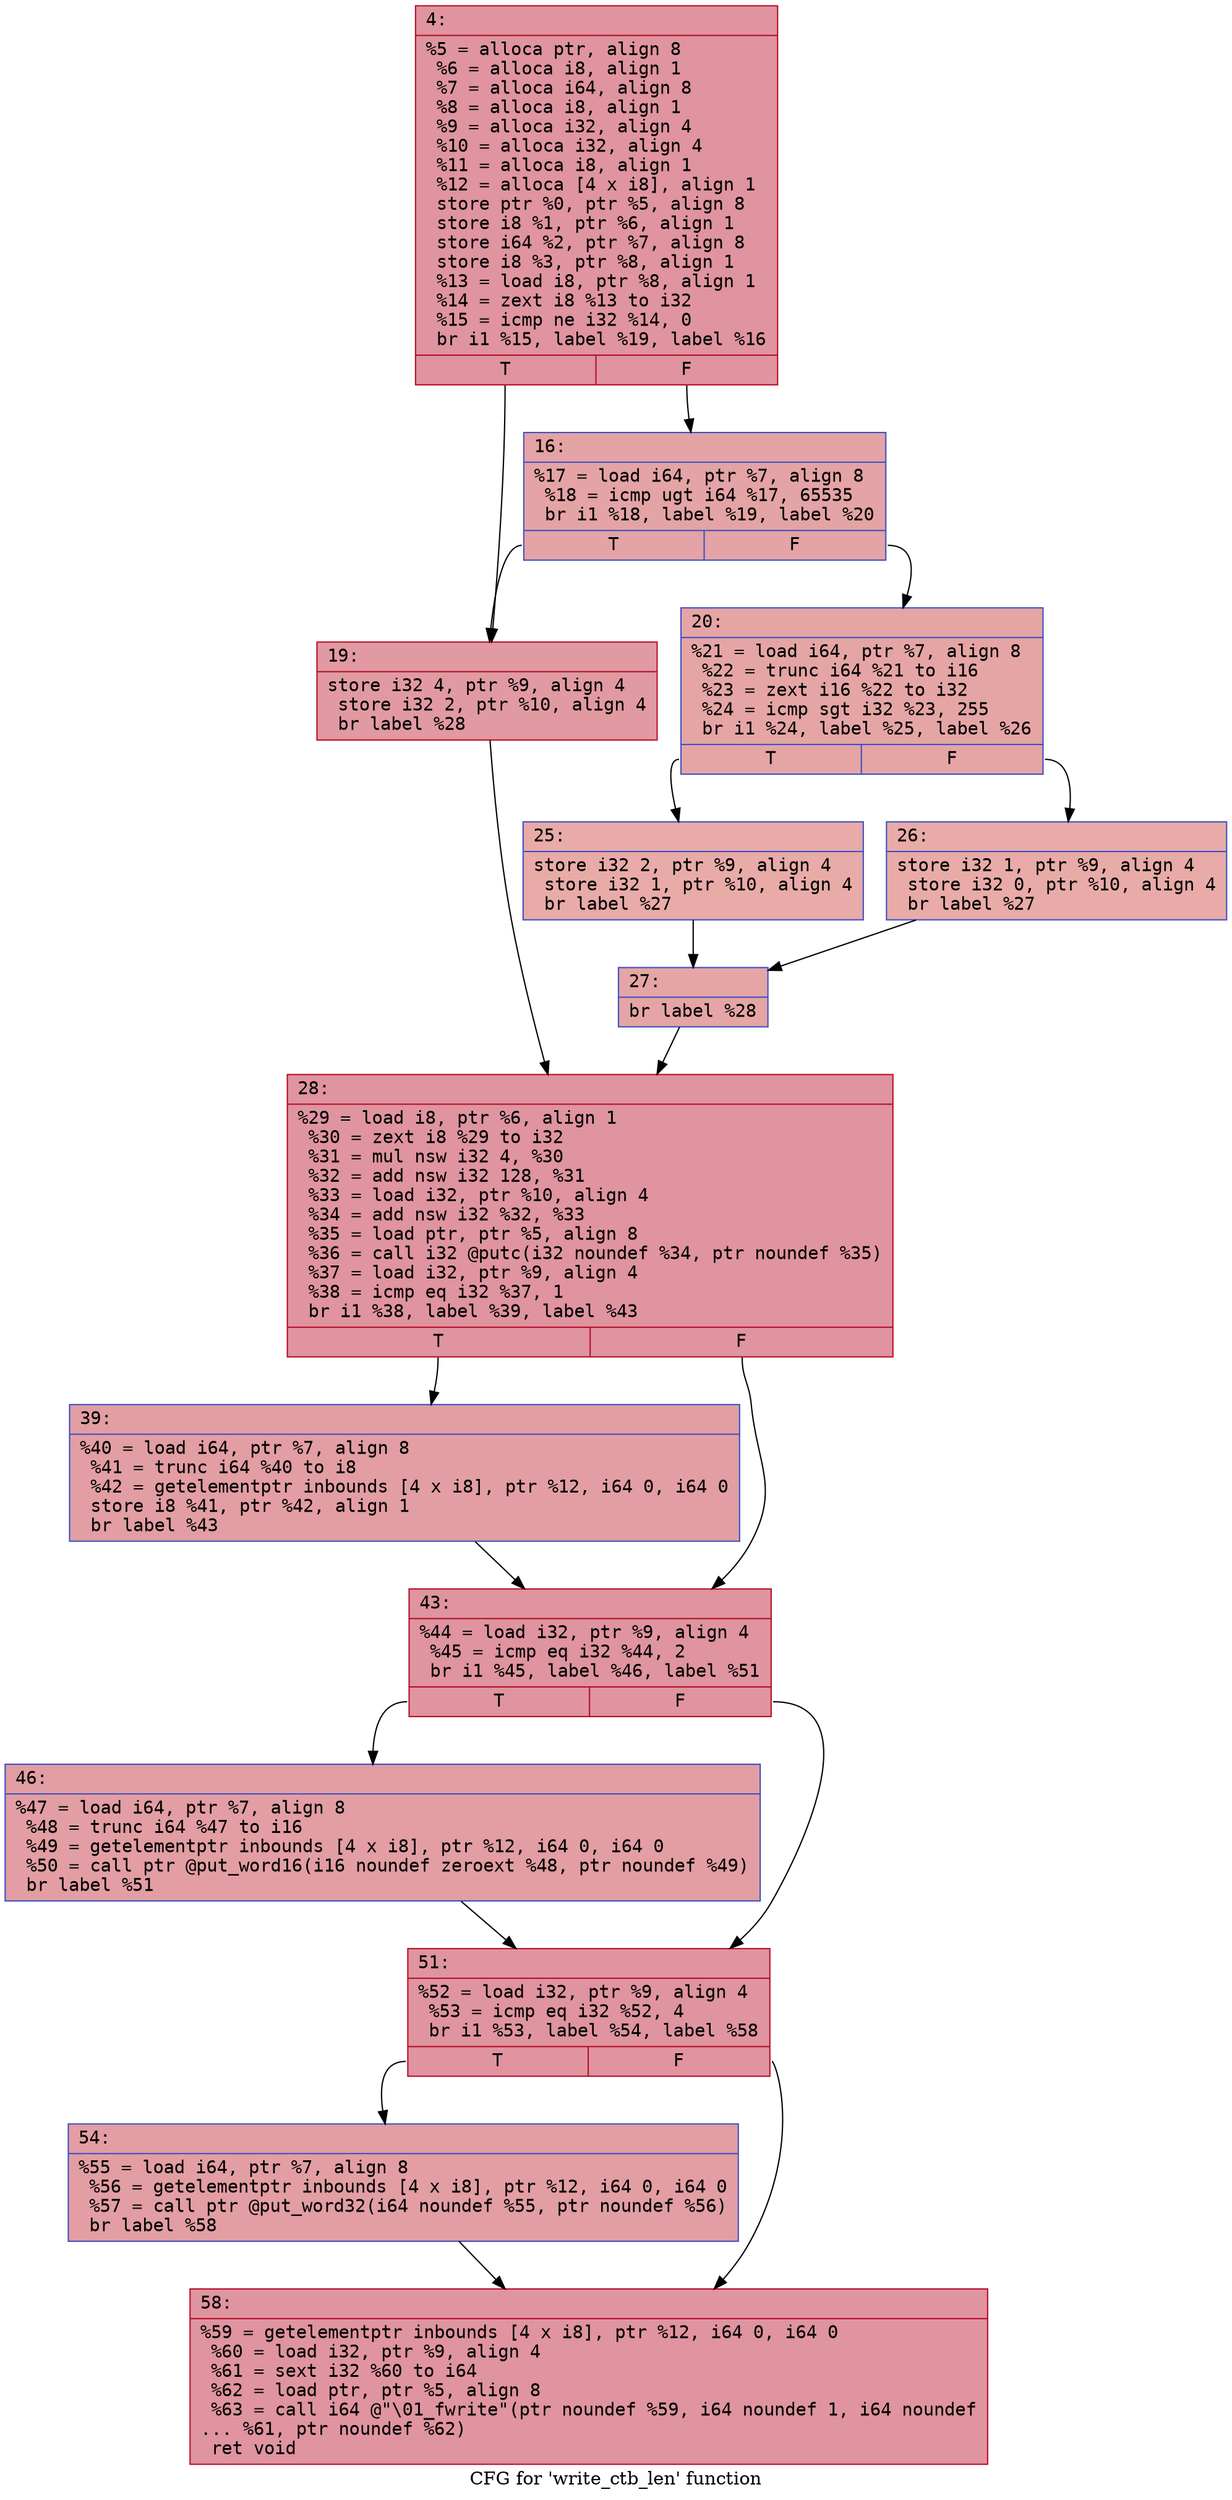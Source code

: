digraph "CFG for 'write_ctb_len' function" {
	label="CFG for 'write_ctb_len' function";

	Node0x6000002bc370 [shape=record,color="#b70d28ff", style=filled, fillcolor="#b70d2870" fontname="Courier",label="{4:\l|  %5 = alloca ptr, align 8\l  %6 = alloca i8, align 1\l  %7 = alloca i64, align 8\l  %8 = alloca i8, align 1\l  %9 = alloca i32, align 4\l  %10 = alloca i32, align 4\l  %11 = alloca i8, align 1\l  %12 = alloca [4 x i8], align 1\l  store ptr %0, ptr %5, align 8\l  store i8 %1, ptr %6, align 1\l  store i64 %2, ptr %7, align 8\l  store i8 %3, ptr %8, align 1\l  %13 = load i8, ptr %8, align 1\l  %14 = zext i8 %13 to i32\l  %15 = icmp ne i32 %14, 0\l  br i1 %15, label %19, label %16\l|{<s0>T|<s1>F}}"];
	Node0x6000002bc370:s0 -> Node0x6000002bc410[tooltip="4 -> 19\nProbability 62.50%" ];
	Node0x6000002bc370:s1 -> Node0x6000002bc3c0[tooltip="4 -> 16\nProbability 37.50%" ];
	Node0x6000002bc3c0 [shape=record,color="#3d50c3ff", style=filled, fillcolor="#c32e3170" fontname="Courier",label="{16:\l|  %17 = load i64, ptr %7, align 8\l  %18 = icmp ugt i64 %17, 65535\l  br i1 %18, label %19, label %20\l|{<s0>T|<s1>F}}"];
	Node0x6000002bc3c0:s0 -> Node0x6000002bc410[tooltip="16 -> 19\nProbability 50.00%" ];
	Node0x6000002bc3c0:s1 -> Node0x6000002bc460[tooltip="16 -> 20\nProbability 50.00%" ];
	Node0x6000002bc410 [shape=record,color="#b70d28ff", style=filled, fillcolor="#bb1b2c70" fontname="Courier",label="{19:\l|  store i32 4, ptr %9, align 4\l  store i32 2, ptr %10, align 4\l  br label %28\l}"];
	Node0x6000002bc410 -> Node0x6000002bc5a0[tooltip="19 -> 28\nProbability 100.00%" ];
	Node0x6000002bc460 [shape=record,color="#3d50c3ff", style=filled, fillcolor="#c5333470" fontname="Courier",label="{20:\l|  %21 = load i64, ptr %7, align 8\l  %22 = trunc i64 %21 to i16\l  %23 = zext i16 %22 to i32\l  %24 = icmp sgt i32 %23, 255\l  br i1 %24, label %25, label %26\l|{<s0>T|<s1>F}}"];
	Node0x6000002bc460:s0 -> Node0x6000002bc4b0[tooltip="20 -> 25\nProbability 50.00%" ];
	Node0x6000002bc460:s1 -> Node0x6000002bc500[tooltip="20 -> 26\nProbability 50.00%" ];
	Node0x6000002bc4b0 [shape=record,color="#3d50c3ff", style=filled, fillcolor="#cc403a70" fontname="Courier",label="{25:\l|  store i32 2, ptr %9, align 4\l  store i32 1, ptr %10, align 4\l  br label %27\l}"];
	Node0x6000002bc4b0 -> Node0x6000002bc550[tooltip="25 -> 27\nProbability 100.00%" ];
	Node0x6000002bc500 [shape=record,color="#3d50c3ff", style=filled, fillcolor="#cc403a70" fontname="Courier",label="{26:\l|  store i32 1, ptr %9, align 4\l  store i32 0, ptr %10, align 4\l  br label %27\l}"];
	Node0x6000002bc500 -> Node0x6000002bc550[tooltip="26 -> 27\nProbability 100.00%" ];
	Node0x6000002bc550 [shape=record,color="#3d50c3ff", style=filled, fillcolor="#c5333470" fontname="Courier",label="{27:\l|  br label %28\l}"];
	Node0x6000002bc550 -> Node0x6000002bc5a0[tooltip="27 -> 28\nProbability 100.00%" ];
	Node0x6000002bc5a0 [shape=record,color="#b70d28ff", style=filled, fillcolor="#b70d2870" fontname="Courier",label="{28:\l|  %29 = load i8, ptr %6, align 1\l  %30 = zext i8 %29 to i32\l  %31 = mul nsw i32 4, %30\l  %32 = add nsw i32 128, %31\l  %33 = load i32, ptr %10, align 4\l  %34 = add nsw i32 %32, %33\l  %35 = load ptr, ptr %5, align 8\l  %36 = call i32 @putc(i32 noundef %34, ptr noundef %35)\l  %37 = load i32, ptr %9, align 4\l  %38 = icmp eq i32 %37, 1\l  br i1 %38, label %39, label %43\l|{<s0>T|<s1>F}}"];
	Node0x6000002bc5a0:s0 -> Node0x6000002bc5f0[tooltip="28 -> 39\nProbability 50.00%" ];
	Node0x6000002bc5a0:s1 -> Node0x6000002bc640[tooltip="28 -> 43\nProbability 50.00%" ];
	Node0x6000002bc5f0 [shape=record,color="#3d50c3ff", style=filled, fillcolor="#be242e70" fontname="Courier",label="{39:\l|  %40 = load i64, ptr %7, align 8\l  %41 = trunc i64 %40 to i8\l  %42 = getelementptr inbounds [4 x i8], ptr %12, i64 0, i64 0\l  store i8 %41, ptr %42, align 1\l  br label %43\l}"];
	Node0x6000002bc5f0 -> Node0x6000002bc640[tooltip="39 -> 43\nProbability 100.00%" ];
	Node0x6000002bc640 [shape=record,color="#b70d28ff", style=filled, fillcolor="#b70d2870" fontname="Courier",label="{43:\l|  %44 = load i32, ptr %9, align 4\l  %45 = icmp eq i32 %44, 2\l  br i1 %45, label %46, label %51\l|{<s0>T|<s1>F}}"];
	Node0x6000002bc640:s0 -> Node0x6000002bc690[tooltip="43 -> 46\nProbability 50.00%" ];
	Node0x6000002bc640:s1 -> Node0x6000002bc6e0[tooltip="43 -> 51\nProbability 50.00%" ];
	Node0x6000002bc690 [shape=record,color="#3d50c3ff", style=filled, fillcolor="#be242e70" fontname="Courier",label="{46:\l|  %47 = load i64, ptr %7, align 8\l  %48 = trunc i64 %47 to i16\l  %49 = getelementptr inbounds [4 x i8], ptr %12, i64 0, i64 0\l  %50 = call ptr @put_word16(i16 noundef zeroext %48, ptr noundef %49)\l  br label %51\l}"];
	Node0x6000002bc690 -> Node0x6000002bc6e0[tooltip="46 -> 51\nProbability 100.00%" ];
	Node0x6000002bc6e0 [shape=record,color="#b70d28ff", style=filled, fillcolor="#b70d2870" fontname="Courier",label="{51:\l|  %52 = load i32, ptr %9, align 4\l  %53 = icmp eq i32 %52, 4\l  br i1 %53, label %54, label %58\l|{<s0>T|<s1>F}}"];
	Node0x6000002bc6e0:s0 -> Node0x6000002bc730[tooltip="51 -> 54\nProbability 50.00%" ];
	Node0x6000002bc6e0:s1 -> Node0x6000002bc780[tooltip="51 -> 58\nProbability 50.00%" ];
	Node0x6000002bc730 [shape=record,color="#3d50c3ff", style=filled, fillcolor="#be242e70" fontname="Courier",label="{54:\l|  %55 = load i64, ptr %7, align 8\l  %56 = getelementptr inbounds [4 x i8], ptr %12, i64 0, i64 0\l  %57 = call ptr @put_word32(i64 noundef %55, ptr noundef %56)\l  br label %58\l}"];
	Node0x6000002bc730 -> Node0x6000002bc780[tooltip="54 -> 58\nProbability 100.00%" ];
	Node0x6000002bc780 [shape=record,color="#b70d28ff", style=filled, fillcolor="#b70d2870" fontname="Courier",label="{58:\l|  %59 = getelementptr inbounds [4 x i8], ptr %12, i64 0, i64 0\l  %60 = load i32, ptr %9, align 4\l  %61 = sext i32 %60 to i64\l  %62 = load ptr, ptr %5, align 8\l  %63 = call i64 @\"\\01_fwrite\"(ptr noundef %59, i64 noundef 1, i64 noundef\l... %61, ptr noundef %62)\l  ret void\l}"];
}
